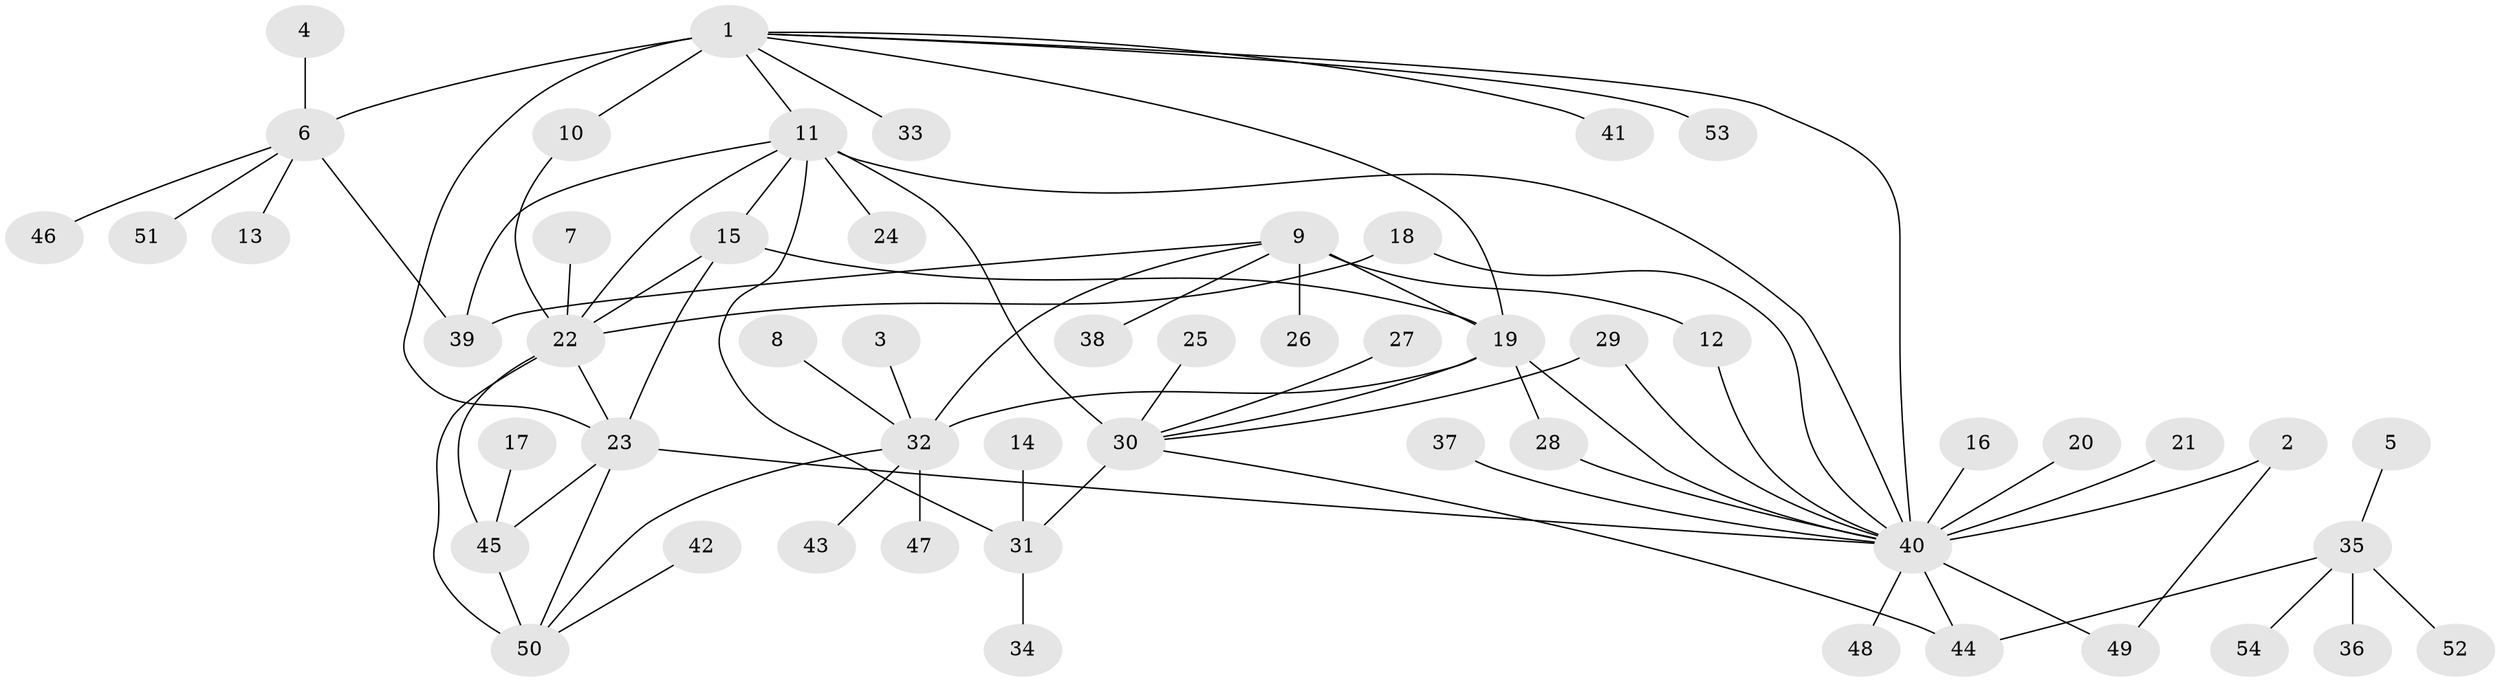 // original degree distribution, {6: 0.0380952380952381, 11: 0.02857142857142857, 5: 0.009523809523809525, 7: 0.06666666666666667, 8: 0.05714285714285714, 10: 0.009523809523809525, 4: 0.0380952380952381, 12: 0.009523809523809525, 1: 0.5333333333333333, 3: 0.047619047619047616, 2: 0.1619047619047619}
// Generated by graph-tools (version 1.1) at 2025/02/03/09/25 03:02:38]
// undirected, 54 vertices, 76 edges
graph export_dot {
graph [start="1"]
  node [color=gray90,style=filled];
  1;
  2;
  3;
  4;
  5;
  6;
  7;
  8;
  9;
  10;
  11;
  12;
  13;
  14;
  15;
  16;
  17;
  18;
  19;
  20;
  21;
  22;
  23;
  24;
  25;
  26;
  27;
  28;
  29;
  30;
  31;
  32;
  33;
  34;
  35;
  36;
  37;
  38;
  39;
  40;
  41;
  42;
  43;
  44;
  45;
  46;
  47;
  48;
  49;
  50;
  51;
  52;
  53;
  54;
  1 -- 6 [weight=4.0];
  1 -- 10 [weight=1.0];
  1 -- 11 [weight=1.0];
  1 -- 19 [weight=1.0];
  1 -- 23 [weight=1.0];
  1 -- 33 [weight=1.0];
  1 -- 40 [weight=1.0];
  1 -- 41 [weight=1.0];
  1 -- 53 [weight=1.0];
  2 -- 40 [weight=4.0];
  2 -- 49 [weight=2.0];
  3 -- 32 [weight=1.0];
  4 -- 6 [weight=1.0];
  5 -- 35 [weight=1.0];
  6 -- 13 [weight=1.0];
  6 -- 39 [weight=1.0];
  6 -- 46 [weight=1.0];
  6 -- 51 [weight=1.0];
  7 -- 22 [weight=1.0];
  8 -- 32 [weight=1.0];
  9 -- 12 [weight=1.0];
  9 -- 19 [weight=4.0];
  9 -- 26 [weight=1.0];
  9 -- 32 [weight=2.0];
  9 -- 38 [weight=1.0];
  9 -- 39 [weight=1.0];
  10 -- 22 [weight=1.0];
  11 -- 15 [weight=1.0];
  11 -- 22 [weight=1.0];
  11 -- 24 [weight=1.0];
  11 -- 30 [weight=4.0];
  11 -- 31 [weight=2.0];
  11 -- 39 [weight=1.0];
  11 -- 40 [weight=1.0];
  12 -- 40 [weight=1.0];
  14 -- 31 [weight=1.0];
  15 -- 19 [weight=1.0];
  15 -- 22 [weight=1.0];
  15 -- 23 [weight=1.0];
  16 -- 40 [weight=1.0];
  17 -- 45 [weight=1.0];
  18 -- 22 [weight=1.0];
  18 -- 40 [weight=1.0];
  19 -- 28 [weight=1.0];
  19 -- 30 [weight=1.0];
  19 -- 32 [weight=2.0];
  19 -- 40 [weight=1.0];
  20 -- 40 [weight=1.0];
  21 -- 40 [weight=1.0];
  22 -- 23 [weight=2.0];
  22 -- 45 [weight=2.0];
  22 -- 50 [weight=2.0];
  23 -- 40 [weight=1.0];
  23 -- 45 [weight=1.0];
  23 -- 50 [weight=1.0];
  25 -- 30 [weight=1.0];
  27 -- 30 [weight=1.0];
  28 -- 40 [weight=1.0];
  29 -- 30 [weight=1.0];
  29 -- 40 [weight=1.0];
  30 -- 31 [weight=2.0];
  30 -- 44 [weight=1.0];
  31 -- 34 [weight=1.0];
  32 -- 43 [weight=1.0];
  32 -- 47 [weight=1.0];
  32 -- 50 [weight=1.0];
  35 -- 36 [weight=1.0];
  35 -- 44 [weight=1.0];
  35 -- 52 [weight=1.0];
  35 -- 54 [weight=1.0];
  37 -- 40 [weight=1.0];
  40 -- 44 [weight=1.0];
  40 -- 48 [weight=1.0];
  40 -- 49 [weight=2.0];
  42 -- 50 [weight=1.0];
  45 -- 50 [weight=1.0];
}

